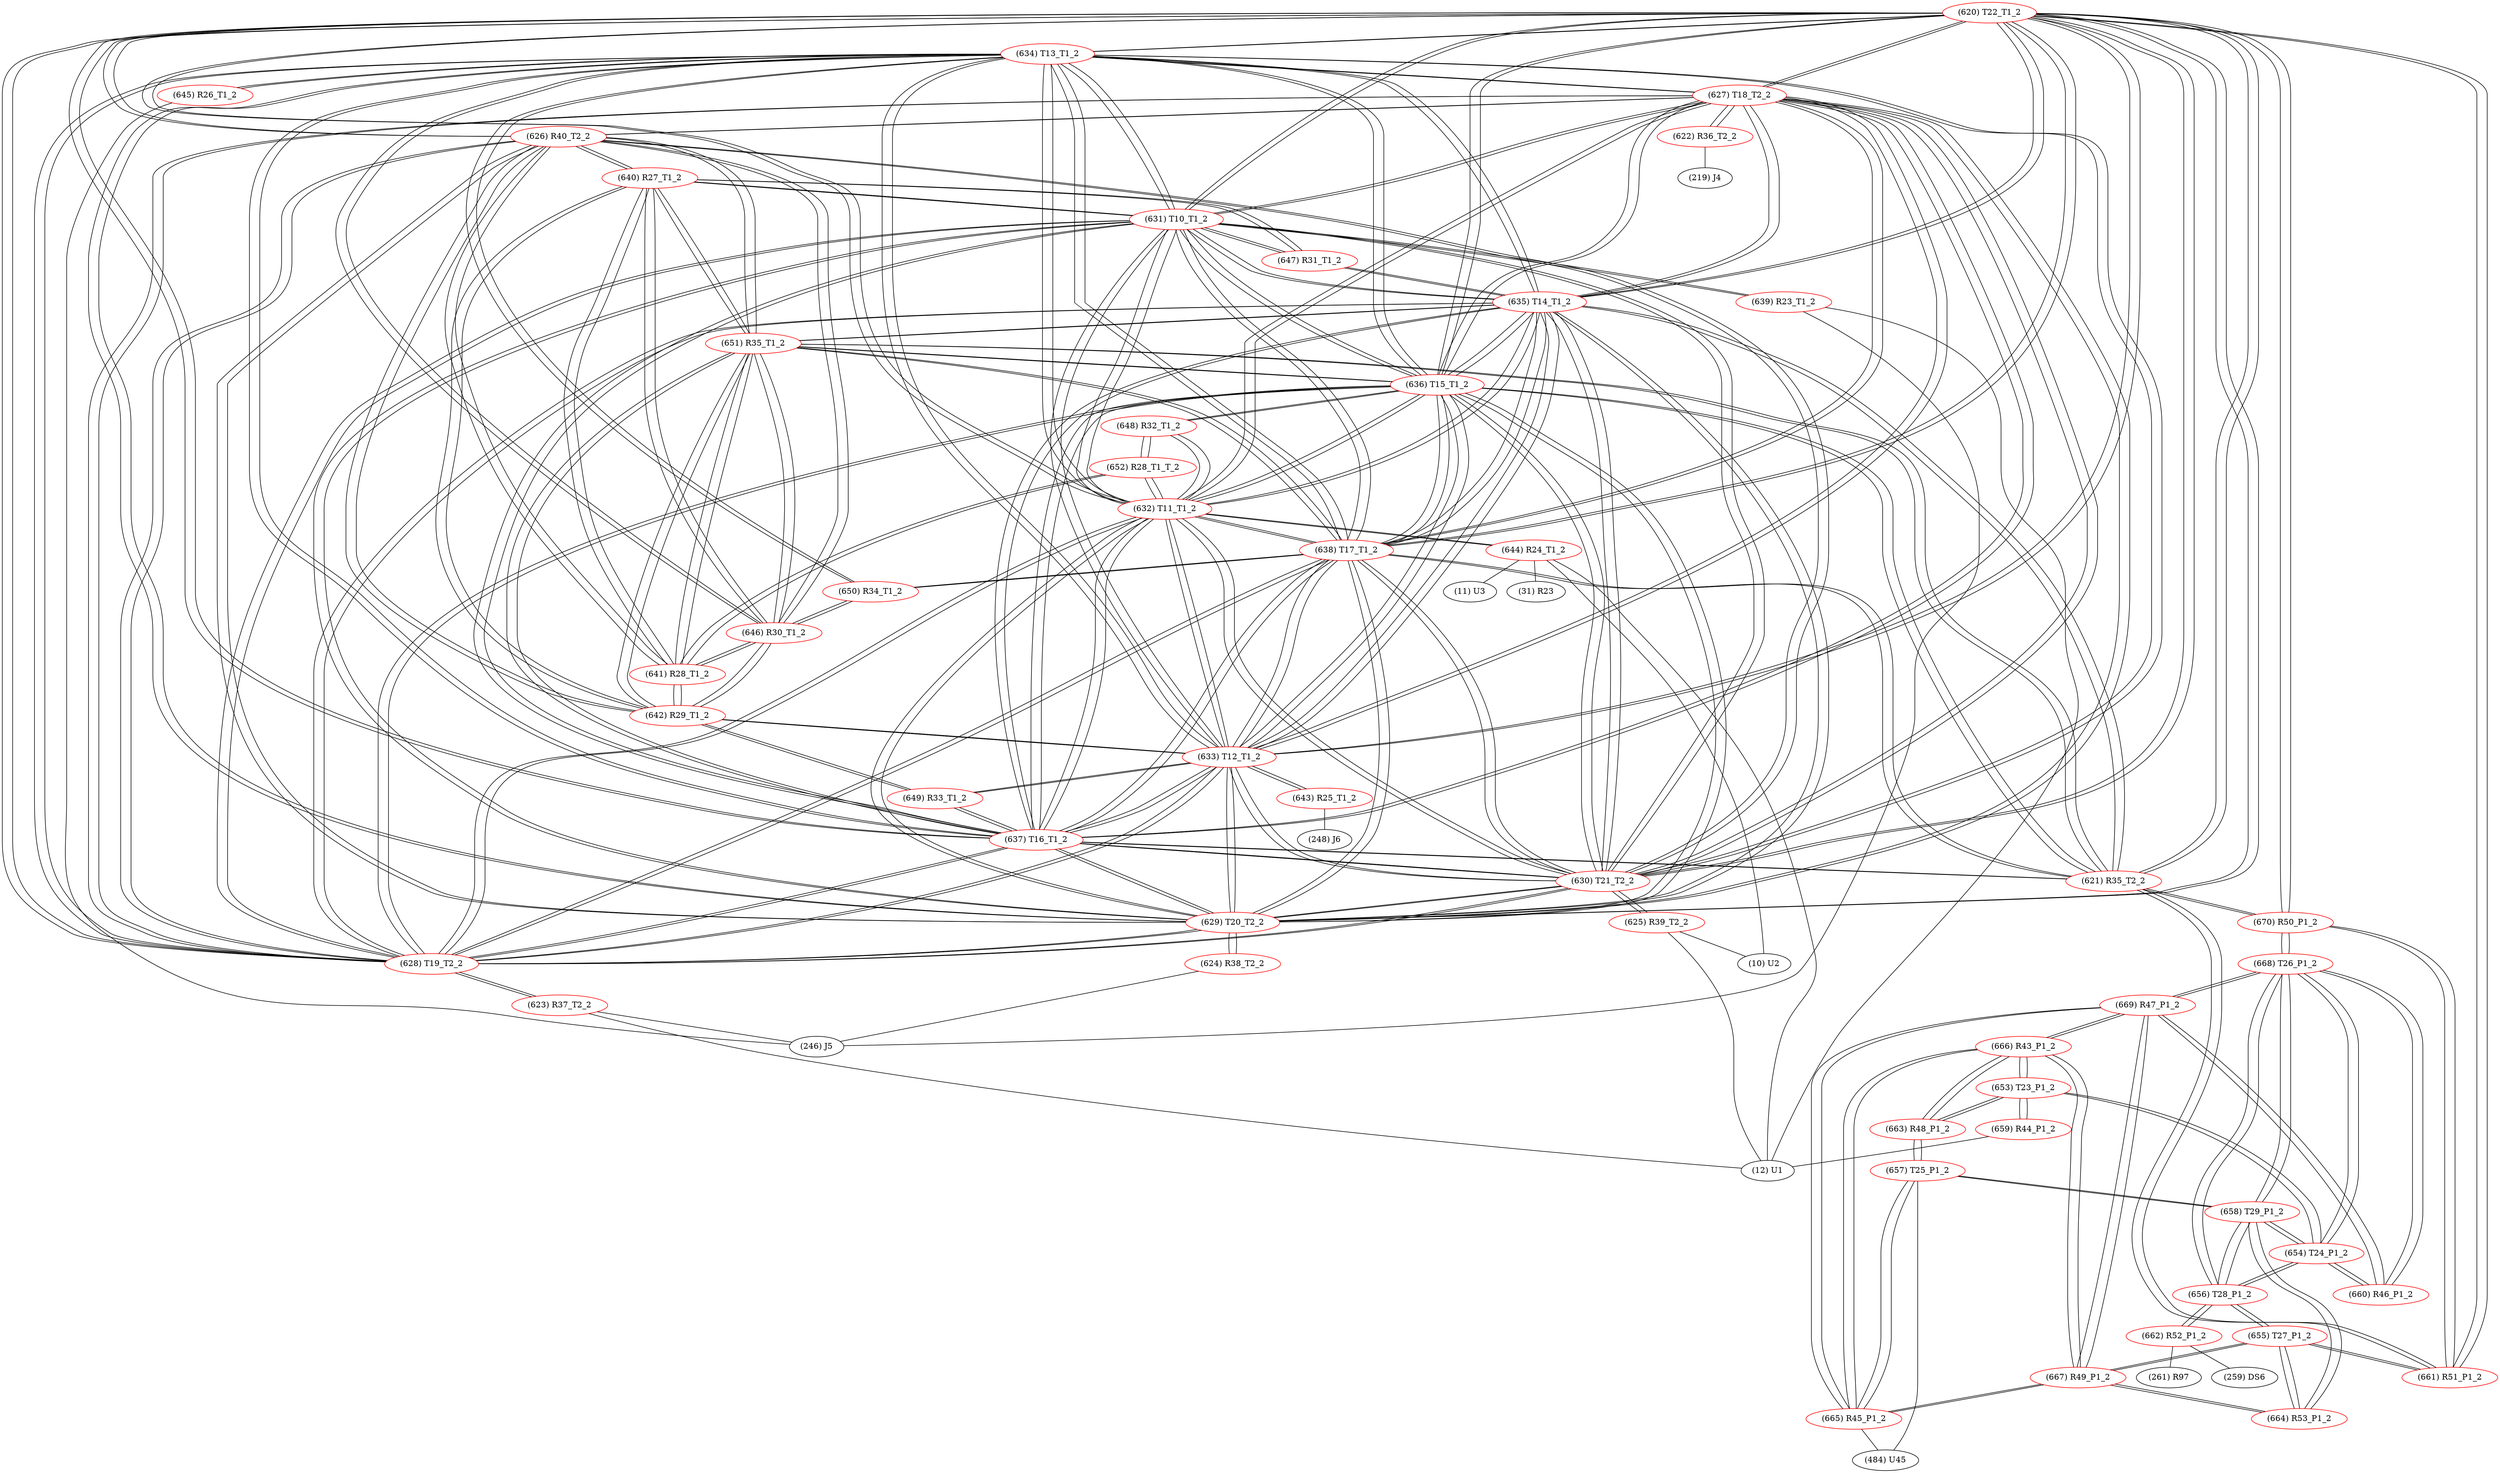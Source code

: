 graph {
	620 [label="(620) T22_T1_2" color=red]
	634 [label="(634) T13_T1_2"]
	627 [label="(627) T18_T2_2"]
	628 [label="(628) T19_T2_2"]
	633 [label="(633) T12_T1_2"]
	636 [label="(636) T15_T1_2"]
	635 [label="(635) T14_T1_2"]
	629 [label="(629) T20_T2_2"]
	630 [label="(630) T21_T2_2"]
	632 [label="(632) T11_T1_2"]
	631 [label="(631) T10_T1_2"]
	637 [label="(637) T16_T1_2"]
	638 [label="(638) T17_T1_2"]
	626 [label="(626) R40_T2_2"]
	661 [label="(661) R51_P1_2"]
	670 [label="(670) R50_P1_2"]
	621 [label="(621) R35_T2_2"]
	621 [label="(621) R35_T2_2" color=red]
	636 [label="(636) T15_T1_2"]
	637 [label="(637) T16_T1_2"]
	635 [label="(635) T14_T1_2"]
	638 [label="(638) T17_T1_2"]
	651 [label="(651) R35_T1_2"]
	661 [label="(661) R51_P1_2"]
	670 [label="(670) R50_P1_2"]
	620 [label="(620) T22_T1_2"]
	622 [label="(622) R36_T2_2" color=red]
	219 [label="(219) J4"]
	627 [label="(627) T18_T2_2"]
	623 [label="(623) R37_T2_2" color=red]
	12 [label="(12) U1"]
	246 [label="(246) J5"]
	628 [label="(628) T19_T2_2"]
	624 [label="(624) R38_T2_2" color=red]
	246 [label="(246) J5"]
	629 [label="(629) T20_T2_2"]
	625 [label="(625) R39_T2_2" color=red]
	10 [label="(10) U2"]
	12 [label="(12) U1"]
	630 [label="(630) T21_T2_2"]
	626 [label="(626) R40_T2_2" color=red]
	628 [label="(628) T19_T2_2"]
	629 [label="(629) T20_T2_2"]
	630 [label="(630) T21_T2_2"]
	620 [label="(620) T22_T1_2"]
	627 [label="(627) T18_T2_2"]
	642 [label="(642) R29_T1_2"]
	641 [label="(641) R28_T1_2"]
	646 [label="(646) R30_T1_2"]
	640 [label="(640) R27_T1_2"]
	651 [label="(651) R35_T1_2"]
	627 [label="(627) T18_T2_2" color=red]
	634 [label="(634) T13_T1_2"]
	628 [label="(628) T19_T2_2"]
	633 [label="(633) T12_T1_2"]
	636 [label="(636) T15_T1_2"]
	635 [label="(635) T14_T1_2"]
	629 [label="(629) T20_T2_2"]
	630 [label="(630) T21_T2_2"]
	632 [label="(632) T11_T1_2"]
	631 [label="(631) T10_T1_2"]
	620 [label="(620) T22_T1_2"]
	637 [label="(637) T16_T1_2"]
	638 [label="(638) T17_T1_2"]
	626 [label="(626) R40_T2_2"]
	622 [label="(622) R36_T2_2"]
	628 [label="(628) T19_T2_2" color=red]
	634 [label="(634) T13_T1_2"]
	627 [label="(627) T18_T2_2"]
	633 [label="(633) T12_T1_2"]
	636 [label="(636) T15_T1_2"]
	635 [label="(635) T14_T1_2"]
	629 [label="(629) T20_T2_2"]
	630 [label="(630) T21_T2_2"]
	632 [label="(632) T11_T1_2"]
	631 [label="(631) T10_T1_2"]
	620 [label="(620) T22_T1_2"]
	637 [label="(637) T16_T1_2"]
	638 [label="(638) T17_T1_2"]
	626 [label="(626) R40_T2_2"]
	623 [label="(623) R37_T2_2"]
	629 [label="(629) T20_T2_2" color=red]
	634 [label="(634) T13_T1_2"]
	627 [label="(627) T18_T2_2"]
	628 [label="(628) T19_T2_2"]
	633 [label="(633) T12_T1_2"]
	636 [label="(636) T15_T1_2"]
	635 [label="(635) T14_T1_2"]
	630 [label="(630) T21_T2_2"]
	632 [label="(632) T11_T1_2"]
	631 [label="(631) T10_T1_2"]
	620 [label="(620) T22_T1_2"]
	637 [label="(637) T16_T1_2"]
	638 [label="(638) T17_T1_2"]
	626 [label="(626) R40_T2_2"]
	624 [label="(624) R38_T2_2"]
	630 [label="(630) T21_T2_2" color=red]
	634 [label="(634) T13_T1_2"]
	627 [label="(627) T18_T2_2"]
	628 [label="(628) T19_T2_2"]
	633 [label="(633) T12_T1_2"]
	636 [label="(636) T15_T1_2"]
	635 [label="(635) T14_T1_2"]
	629 [label="(629) T20_T2_2"]
	632 [label="(632) T11_T1_2"]
	631 [label="(631) T10_T1_2"]
	620 [label="(620) T22_T1_2"]
	637 [label="(637) T16_T1_2"]
	638 [label="(638) T17_T1_2"]
	626 [label="(626) R40_T2_2"]
	625 [label="(625) R39_T2_2"]
	631 [label="(631) T10_T1_2" color=red]
	634 [label="(634) T13_T1_2"]
	627 [label="(627) T18_T2_2"]
	628 [label="(628) T19_T2_2"]
	633 [label="(633) T12_T1_2"]
	636 [label="(636) T15_T1_2"]
	635 [label="(635) T14_T1_2"]
	629 [label="(629) T20_T2_2"]
	630 [label="(630) T21_T2_2"]
	632 [label="(632) T11_T1_2"]
	620 [label="(620) T22_T1_2"]
	637 [label="(637) T16_T1_2"]
	638 [label="(638) T17_T1_2"]
	639 [label="(639) R23_T1_2"]
	640 [label="(640) R27_T1_2"]
	647 [label="(647) R31_T1_2"]
	632 [label="(632) T11_T1_2" color=red]
	634 [label="(634) T13_T1_2"]
	627 [label="(627) T18_T2_2"]
	628 [label="(628) T19_T2_2"]
	633 [label="(633) T12_T1_2"]
	636 [label="(636) T15_T1_2"]
	635 [label="(635) T14_T1_2"]
	629 [label="(629) T20_T2_2"]
	630 [label="(630) T21_T2_2"]
	631 [label="(631) T10_T1_2"]
	620 [label="(620) T22_T1_2"]
	637 [label="(637) T16_T1_2"]
	638 [label="(638) T17_T1_2"]
	644 [label="(644) R24_T1_2"]
	648 [label="(648) R32_T1_2"]
	652 [label="(652) R28_T1_T_2"]
	633 [label="(633) T12_T1_2" color=red]
	634 [label="(634) T13_T1_2"]
	627 [label="(627) T18_T2_2"]
	628 [label="(628) T19_T2_2"]
	636 [label="(636) T15_T1_2"]
	635 [label="(635) T14_T1_2"]
	629 [label="(629) T20_T2_2"]
	630 [label="(630) T21_T2_2"]
	632 [label="(632) T11_T1_2"]
	631 [label="(631) T10_T1_2"]
	620 [label="(620) T22_T1_2"]
	637 [label="(637) T16_T1_2"]
	638 [label="(638) T17_T1_2"]
	649 [label="(649) R33_T1_2"]
	642 [label="(642) R29_T1_2"]
	643 [label="(643) R25_T1_2"]
	634 [label="(634) T13_T1_2" color=red]
	627 [label="(627) T18_T2_2"]
	628 [label="(628) T19_T2_2"]
	633 [label="(633) T12_T1_2"]
	636 [label="(636) T15_T1_2"]
	635 [label="(635) T14_T1_2"]
	629 [label="(629) T20_T2_2"]
	630 [label="(630) T21_T2_2"]
	632 [label="(632) T11_T1_2"]
	631 [label="(631) T10_T1_2"]
	620 [label="(620) T22_T1_2"]
	637 [label="(637) T16_T1_2"]
	638 [label="(638) T17_T1_2"]
	646 [label="(646) R30_T1_2"]
	650 [label="(650) R34_T1_2"]
	645 [label="(645) R26_T1_2"]
	635 [label="(635) T14_T1_2" color=red]
	634 [label="(634) T13_T1_2"]
	627 [label="(627) T18_T2_2"]
	628 [label="(628) T19_T2_2"]
	633 [label="(633) T12_T1_2"]
	636 [label="(636) T15_T1_2"]
	629 [label="(629) T20_T2_2"]
	630 [label="(630) T21_T2_2"]
	632 [label="(632) T11_T1_2"]
	631 [label="(631) T10_T1_2"]
	620 [label="(620) T22_T1_2"]
	637 [label="(637) T16_T1_2"]
	638 [label="(638) T17_T1_2"]
	621 [label="(621) R35_T2_2"]
	651 [label="(651) R35_T1_2"]
	647 [label="(647) R31_T1_2"]
	636 [label="(636) T15_T1_2" color=red]
	634 [label="(634) T13_T1_2"]
	627 [label="(627) T18_T2_2"]
	628 [label="(628) T19_T2_2"]
	633 [label="(633) T12_T1_2"]
	635 [label="(635) T14_T1_2"]
	629 [label="(629) T20_T2_2"]
	630 [label="(630) T21_T2_2"]
	632 [label="(632) T11_T1_2"]
	631 [label="(631) T10_T1_2"]
	620 [label="(620) T22_T1_2"]
	637 [label="(637) T16_T1_2"]
	638 [label="(638) T17_T1_2"]
	621 [label="(621) R35_T2_2"]
	651 [label="(651) R35_T1_2"]
	648 [label="(648) R32_T1_2"]
	637 [label="(637) T16_T1_2" color=red]
	634 [label="(634) T13_T1_2"]
	627 [label="(627) T18_T2_2"]
	628 [label="(628) T19_T2_2"]
	633 [label="(633) T12_T1_2"]
	636 [label="(636) T15_T1_2"]
	635 [label="(635) T14_T1_2"]
	629 [label="(629) T20_T2_2"]
	630 [label="(630) T21_T2_2"]
	632 [label="(632) T11_T1_2"]
	631 [label="(631) T10_T1_2"]
	620 [label="(620) T22_T1_2"]
	638 [label="(638) T17_T1_2"]
	621 [label="(621) R35_T2_2"]
	651 [label="(651) R35_T1_2"]
	649 [label="(649) R33_T1_2"]
	638 [label="(638) T17_T1_2" color=red]
	634 [label="(634) T13_T1_2"]
	627 [label="(627) T18_T2_2"]
	628 [label="(628) T19_T2_2"]
	633 [label="(633) T12_T1_2"]
	636 [label="(636) T15_T1_2"]
	635 [label="(635) T14_T1_2"]
	629 [label="(629) T20_T2_2"]
	630 [label="(630) T21_T2_2"]
	632 [label="(632) T11_T1_2"]
	631 [label="(631) T10_T1_2"]
	620 [label="(620) T22_T1_2"]
	637 [label="(637) T16_T1_2"]
	621 [label="(621) R35_T2_2"]
	651 [label="(651) R35_T1_2"]
	650 [label="(650) R34_T1_2"]
	639 [label="(639) R23_T1_2" color=red]
	12 [label="(12) U1"]
	246 [label="(246) J5"]
	631 [label="(631) T10_T1_2"]
	640 [label="(640) R27_T1_2" color=red]
	626 [label="(626) R40_T2_2"]
	642 [label="(642) R29_T1_2"]
	641 [label="(641) R28_T1_2"]
	646 [label="(646) R30_T1_2"]
	651 [label="(651) R35_T1_2"]
	631 [label="(631) T10_T1_2"]
	647 [label="(647) R31_T1_2"]
	641 [label="(641) R28_T1_2" color=red]
	626 [label="(626) R40_T2_2"]
	642 [label="(642) R29_T1_2"]
	646 [label="(646) R30_T1_2"]
	640 [label="(640) R27_T1_2"]
	651 [label="(651) R35_T1_2"]
	652 [label="(652) R28_T1_T_2"]
	642 [label="(642) R29_T1_2" color=red]
	626 [label="(626) R40_T2_2"]
	641 [label="(641) R28_T1_2"]
	646 [label="(646) R30_T1_2"]
	640 [label="(640) R27_T1_2"]
	651 [label="(651) R35_T1_2"]
	649 [label="(649) R33_T1_2"]
	633 [label="(633) T12_T1_2"]
	643 [label="(643) R25_T1_2" color=red]
	248 [label="(248) J6"]
	633 [label="(633) T12_T1_2"]
	644 [label="(644) R24_T1_2" color=red]
	11 [label="(11) U3"]
	31 [label="(31) R23"]
	12 [label="(12) U1"]
	10 [label="(10) U2"]
	632 [label="(632) T11_T1_2"]
	645 [label="(645) R26_T1_2" color=red]
	246 [label="(246) J5"]
	634 [label="(634) T13_T1_2"]
	646 [label="(646) R30_T1_2" color=red]
	626 [label="(626) R40_T2_2"]
	642 [label="(642) R29_T1_2"]
	641 [label="(641) R28_T1_2"]
	640 [label="(640) R27_T1_2"]
	651 [label="(651) R35_T1_2"]
	650 [label="(650) R34_T1_2"]
	634 [label="(634) T13_T1_2"]
	647 [label="(647) R31_T1_2" color=red]
	640 [label="(640) R27_T1_2"]
	631 [label="(631) T10_T1_2"]
	635 [label="(635) T14_T1_2"]
	648 [label="(648) R32_T1_2" color=red]
	636 [label="(636) T15_T1_2"]
	632 [label="(632) T11_T1_2"]
	652 [label="(652) R28_T1_T_2"]
	649 [label="(649) R33_T1_2" color=red]
	637 [label="(637) T16_T1_2"]
	633 [label="(633) T12_T1_2"]
	642 [label="(642) R29_T1_2"]
	650 [label="(650) R34_T1_2" color=red]
	638 [label="(638) T17_T1_2"]
	646 [label="(646) R30_T1_2"]
	634 [label="(634) T13_T1_2"]
	651 [label="(651) R35_T1_2" color=red]
	636 [label="(636) T15_T1_2"]
	637 [label="(637) T16_T1_2"]
	635 [label="(635) T14_T1_2"]
	638 [label="(638) T17_T1_2"]
	621 [label="(621) R35_T2_2"]
	626 [label="(626) R40_T2_2"]
	642 [label="(642) R29_T1_2"]
	641 [label="(641) R28_T1_2"]
	646 [label="(646) R30_T1_2"]
	640 [label="(640) R27_T1_2"]
	652 [label="(652) R28_T1_T_2" color=red]
	648 [label="(648) R32_T1_2"]
	632 [label="(632) T11_T1_2"]
	641 [label="(641) R28_T1_2"]
	653 [label="(653) T23_P1_2" color=red]
	663 [label="(663) R48_P1_2"]
	666 [label="(666) R43_P1_2"]
	654 [label="(654) T24_P1_2"]
	659 [label="(659) R44_P1_2"]
	654 [label="(654) T24_P1_2" color=red]
	668 [label="(668) T26_P1_2"]
	658 [label="(658) T29_P1_2"]
	656 [label="(656) T28_P1_2"]
	660 [label="(660) R46_P1_2"]
	653 [label="(653) T23_P1_2"]
	655 [label="(655) T27_P1_2" color=red]
	661 [label="(661) R51_P1_2"]
	656 [label="(656) T28_P1_2"]
	664 [label="(664) R53_P1_2"]
	667 [label="(667) R49_P1_2"]
	656 [label="(656) T28_P1_2" color=red]
	668 [label="(668) T26_P1_2"]
	654 [label="(654) T24_P1_2"]
	658 [label="(658) T29_P1_2"]
	662 [label="(662) R52_P1_2"]
	655 [label="(655) T27_P1_2"]
	657 [label="(657) T25_P1_2" color=red]
	658 [label="(658) T29_P1_2"]
	663 [label="(663) R48_P1_2"]
	665 [label="(665) R45_P1_2"]
	484 [label="(484) U45"]
	658 [label="(658) T29_P1_2" color=red]
	668 [label="(668) T26_P1_2"]
	654 [label="(654) T24_P1_2"]
	656 [label="(656) T28_P1_2"]
	657 [label="(657) T25_P1_2"]
	664 [label="(664) R53_P1_2"]
	659 [label="(659) R44_P1_2" color=red]
	12 [label="(12) U1"]
	653 [label="(653) T23_P1_2"]
	660 [label="(660) R46_P1_2" color=red]
	668 [label="(668) T26_P1_2"]
	669 [label="(669) R47_P1_2"]
	654 [label="(654) T24_P1_2"]
	661 [label="(661) R51_P1_2" color=red]
	655 [label="(655) T27_P1_2"]
	670 [label="(670) R50_P1_2"]
	620 [label="(620) T22_T1_2"]
	621 [label="(621) R35_T2_2"]
	662 [label="(662) R52_P1_2" color=red]
	259 [label="(259) DS6"]
	261 [label="(261) R97"]
	656 [label="(656) T28_P1_2"]
	663 [label="(663) R48_P1_2" color=red]
	657 [label="(657) T25_P1_2"]
	653 [label="(653) T23_P1_2"]
	666 [label="(666) R43_P1_2"]
	664 [label="(664) R53_P1_2" color=red]
	658 [label="(658) T29_P1_2"]
	655 [label="(655) T27_P1_2"]
	667 [label="(667) R49_P1_2"]
	665 [label="(665) R45_P1_2" color=red]
	669 [label="(669) R47_P1_2"]
	666 [label="(666) R43_P1_2"]
	667 [label="(667) R49_P1_2"]
	657 [label="(657) T25_P1_2"]
	484 [label="(484) U45"]
	666 [label="(666) R43_P1_2" color=red]
	663 [label="(663) R48_P1_2"]
	653 [label="(653) T23_P1_2"]
	669 [label="(669) R47_P1_2"]
	665 [label="(665) R45_P1_2"]
	667 [label="(667) R49_P1_2"]
	667 [label="(667) R49_P1_2" color=red]
	669 [label="(669) R47_P1_2"]
	665 [label="(665) R45_P1_2"]
	666 [label="(666) R43_P1_2"]
	655 [label="(655) T27_P1_2"]
	664 [label="(664) R53_P1_2"]
	668 [label="(668) T26_P1_2" color=red]
	670 [label="(670) R50_P1_2"]
	654 [label="(654) T24_P1_2"]
	658 [label="(658) T29_P1_2"]
	656 [label="(656) T28_P1_2"]
	660 [label="(660) R46_P1_2"]
	669 [label="(669) R47_P1_2"]
	669 [label="(669) R47_P1_2" color=red]
	665 [label="(665) R45_P1_2"]
	666 [label="(666) R43_P1_2"]
	667 [label="(667) R49_P1_2"]
	668 [label="(668) T26_P1_2"]
	660 [label="(660) R46_P1_2"]
	670 [label="(670) R50_P1_2" color=red]
	668 [label="(668) T26_P1_2"]
	661 [label="(661) R51_P1_2"]
	620 [label="(620) T22_T1_2"]
	621 [label="(621) R35_T2_2"]
	620 -- 634
	620 -- 627
	620 -- 628
	620 -- 633
	620 -- 636
	620 -- 635
	620 -- 629
	620 -- 630
	620 -- 632
	620 -- 631
	620 -- 637
	620 -- 638
	620 -- 626
	620 -- 661
	620 -- 670
	620 -- 621
	621 -- 636
	621 -- 637
	621 -- 635
	621 -- 638
	621 -- 651
	621 -- 661
	621 -- 670
	621 -- 620
	622 -- 219
	622 -- 627
	623 -- 12
	623 -- 246
	623 -- 628
	624 -- 246
	624 -- 629
	625 -- 10
	625 -- 12
	625 -- 630
	626 -- 628
	626 -- 629
	626 -- 630
	626 -- 620
	626 -- 627
	626 -- 642
	626 -- 641
	626 -- 646
	626 -- 640
	626 -- 651
	627 -- 634
	627 -- 628
	627 -- 633
	627 -- 636
	627 -- 635
	627 -- 629
	627 -- 630
	627 -- 632
	627 -- 631
	627 -- 620
	627 -- 637
	627 -- 638
	627 -- 626
	627 -- 622
	628 -- 634
	628 -- 627
	628 -- 633
	628 -- 636
	628 -- 635
	628 -- 629
	628 -- 630
	628 -- 632
	628 -- 631
	628 -- 620
	628 -- 637
	628 -- 638
	628 -- 626
	628 -- 623
	629 -- 634
	629 -- 627
	629 -- 628
	629 -- 633
	629 -- 636
	629 -- 635
	629 -- 630
	629 -- 632
	629 -- 631
	629 -- 620
	629 -- 637
	629 -- 638
	629 -- 626
	629 -- 624
	630 -- 634
	630 -- 627
	630 -- 628
	630 -- 633
	630 -- 636
	630 -- 635
	630 -- 629
	630 -- 632
	630 -- 631
	630 -- 620
	630 -- 637
	630 -- 638
	630 -- 626
	630 -- 625
	631 -- 634
	631 -- 627
	631 -- 628
	631 -- 633
	631 -- 636
	631 -- 635
	631 -- 629
	631 -- 630
	631 -- 632
	631 -- 620
	631 -- 637
	631 -- 638
	631 -- 639
	631 -- 640
	631 -- 647
	632 -- 634
	632 -- 627
	632 -- 628
	632 -- 633
	632 -- 636
	632 -- 635
	632 -- 629
	632 -- 630
	632 -- 631
	632 -- 620
	632 -- 637
	632 -- 638
	632 -- 644
	632 -- 648
	632 -- 652
	633 -- 634
	633 -- 627
	633 -- 628
	633 -- 636
	633 -- 635
	633 -- 629
	633 -- 630
	633 -- 632
	633 -- 631
	633 -- 620
	633 -- 637
	633 -- 638
	633 -- 649
	633 -- 642
	633 -- 643
	634 -- 627
	634 -- 628
	634 -- 633
	634 -- 636
	634 -- 635
	634 -- 629
	634 -- 630
	634 -- 632
	634 -- 631
	634 -- 620
	634 -- 637
	634 -- 638
	634 -- 646
	634 -- 650
	634 -- 645
	635 -- 634
	635 -- 627
	635 -- 628
	635 -- 633
	635 -- 636
	635 -- 629
	635 -- 630
	635 -- 632
	635 -- 631
	635 -- 620
	635 -- 637
	635 -- 638
	635 -- 621
	635 -- 651
	635 -- 647
	636 -- 634
	636 -- 627
	636 -- 628
	636 -- 633
	636 -- 635
	636 -- 629
	636 -- 630
	636 -- 632
	636 -- 631
	636 -- 620
	636 -- 637
	636 -- 638
	636 -- 621
	636 -- 651
	636 -- 648
	637 -- 634
	637 -- 627
	637 -- 628
	637 -- 633
	637 -- 636
	637 -- 635
	637 -- 629
	637 -- 630
	637 -- 632
	637 -- 631
	637 -- 620
	637 -- 638
	637 -- 621
	637 -- 651
	637 -- 649
	638 -- 634
	638 -- 627
	638 -- 628
	638 -- 633
	638 -- 636
	638 -- 635
	638 -- 629
	638 -- 630
	638 -- 632
	638 -- 631
	638 -- 620
	638 -- 637
	638 -- 621
	638 -- 651
	638 -- 650
	639 -- 12
	639 -- 246
	639 -- 631
	640 -- 626
	640 -- 642
	640 -- 641
	640 -- 646
	640 -- 651
	640 -- 631
	640 -- 647
	641 -- 626
	641 -- 642
	641 -- 646
	641 -- 640
	641 -- 651
	641 -- 652
	642 -- 626
	642 -- 641
	642 -- 646
	642 -- 640
	642 -- 651
	642 -- 649
	642 -- 633
	643 -- 248
	643 -- 633
	644 -- 11
	644 -- 31
	644 -- 12
	644 -- 10
	644 -- 632
	645 -- 246
	645 -- 634
	646 -- 626
	646 -- 642
	646 -- 641
	646 -- 640
	646 -- 651
	646 -- 650
	646 -- 634
	647 -- 640
	647 -- 631
	647 -- 635
	648 -- 636
	648 -- 632
	648 -- 652
	649 -- 637
	649 -- 633
	649 -- 642
	650 -- 638
	650 -- 646
	650 -- 634
	651 -- 636
	651 -- 637
	651 -- 635
	651 -- 638
	651 -- 621
	651 -- 626
	651 -- 642
	651 -- 641
	651 -- 646
	651 -- 640
	652 -- 648
	652 -- 632
	652 -- 641
	653 -- 663
	653 -- 666
	653 -- 654
	653 -- 659
	654 -- 668
	654 -- 658
	654 -- 656
	654 -- 660
	654 -- 653
	655 -- 661
	655 -- 656
	655 -- 664
	655 -- 667
	656 -- 668
	656 -- 654
	656 -- 658
	656 -- 662
	656 -- 655
	657 -- 658
	657 -- 663
	657 -- 665
	657 -- 484
	658 -- 668
	658 -- 654
	658 -- 656
	658 -- 657
	658 -- 664
	659 -- 12
	659 -- 653
	660 -- 668
	660 -- 669
	660 -- 654
	661 -- 655
	661 -- 670
	661 -- 620
	661 -- 621
	662 -- 259
	662 -- 261
	662 -- 656
	663 -- 657
	663 -- 653
	663 -- 666
	664 -- 658
	664 -- 655
	664 -- 667
	665 -- 669
	665 -- 666
	665 -- 667
	665 -- 657
	665 -- 484
	666 -- 663
	666 -- 653
	666 -- 669
	666 -- 665
	666 -- 667
	667 -- 669
	667 -- 665
	667 -- 666
	667 -- 655
	667 -- 664
	668 -- 670
	668 -- 654
	668 -- 658
	668 -- 656
	668 -- 660
	668 -- 669
	669 -- 665
	669 -- 666
	669 -- 667
	669 -- 668
	669 -- 660
	670 -- 668
	670 -- 661
	670 -- 620
	670 -- 621
}